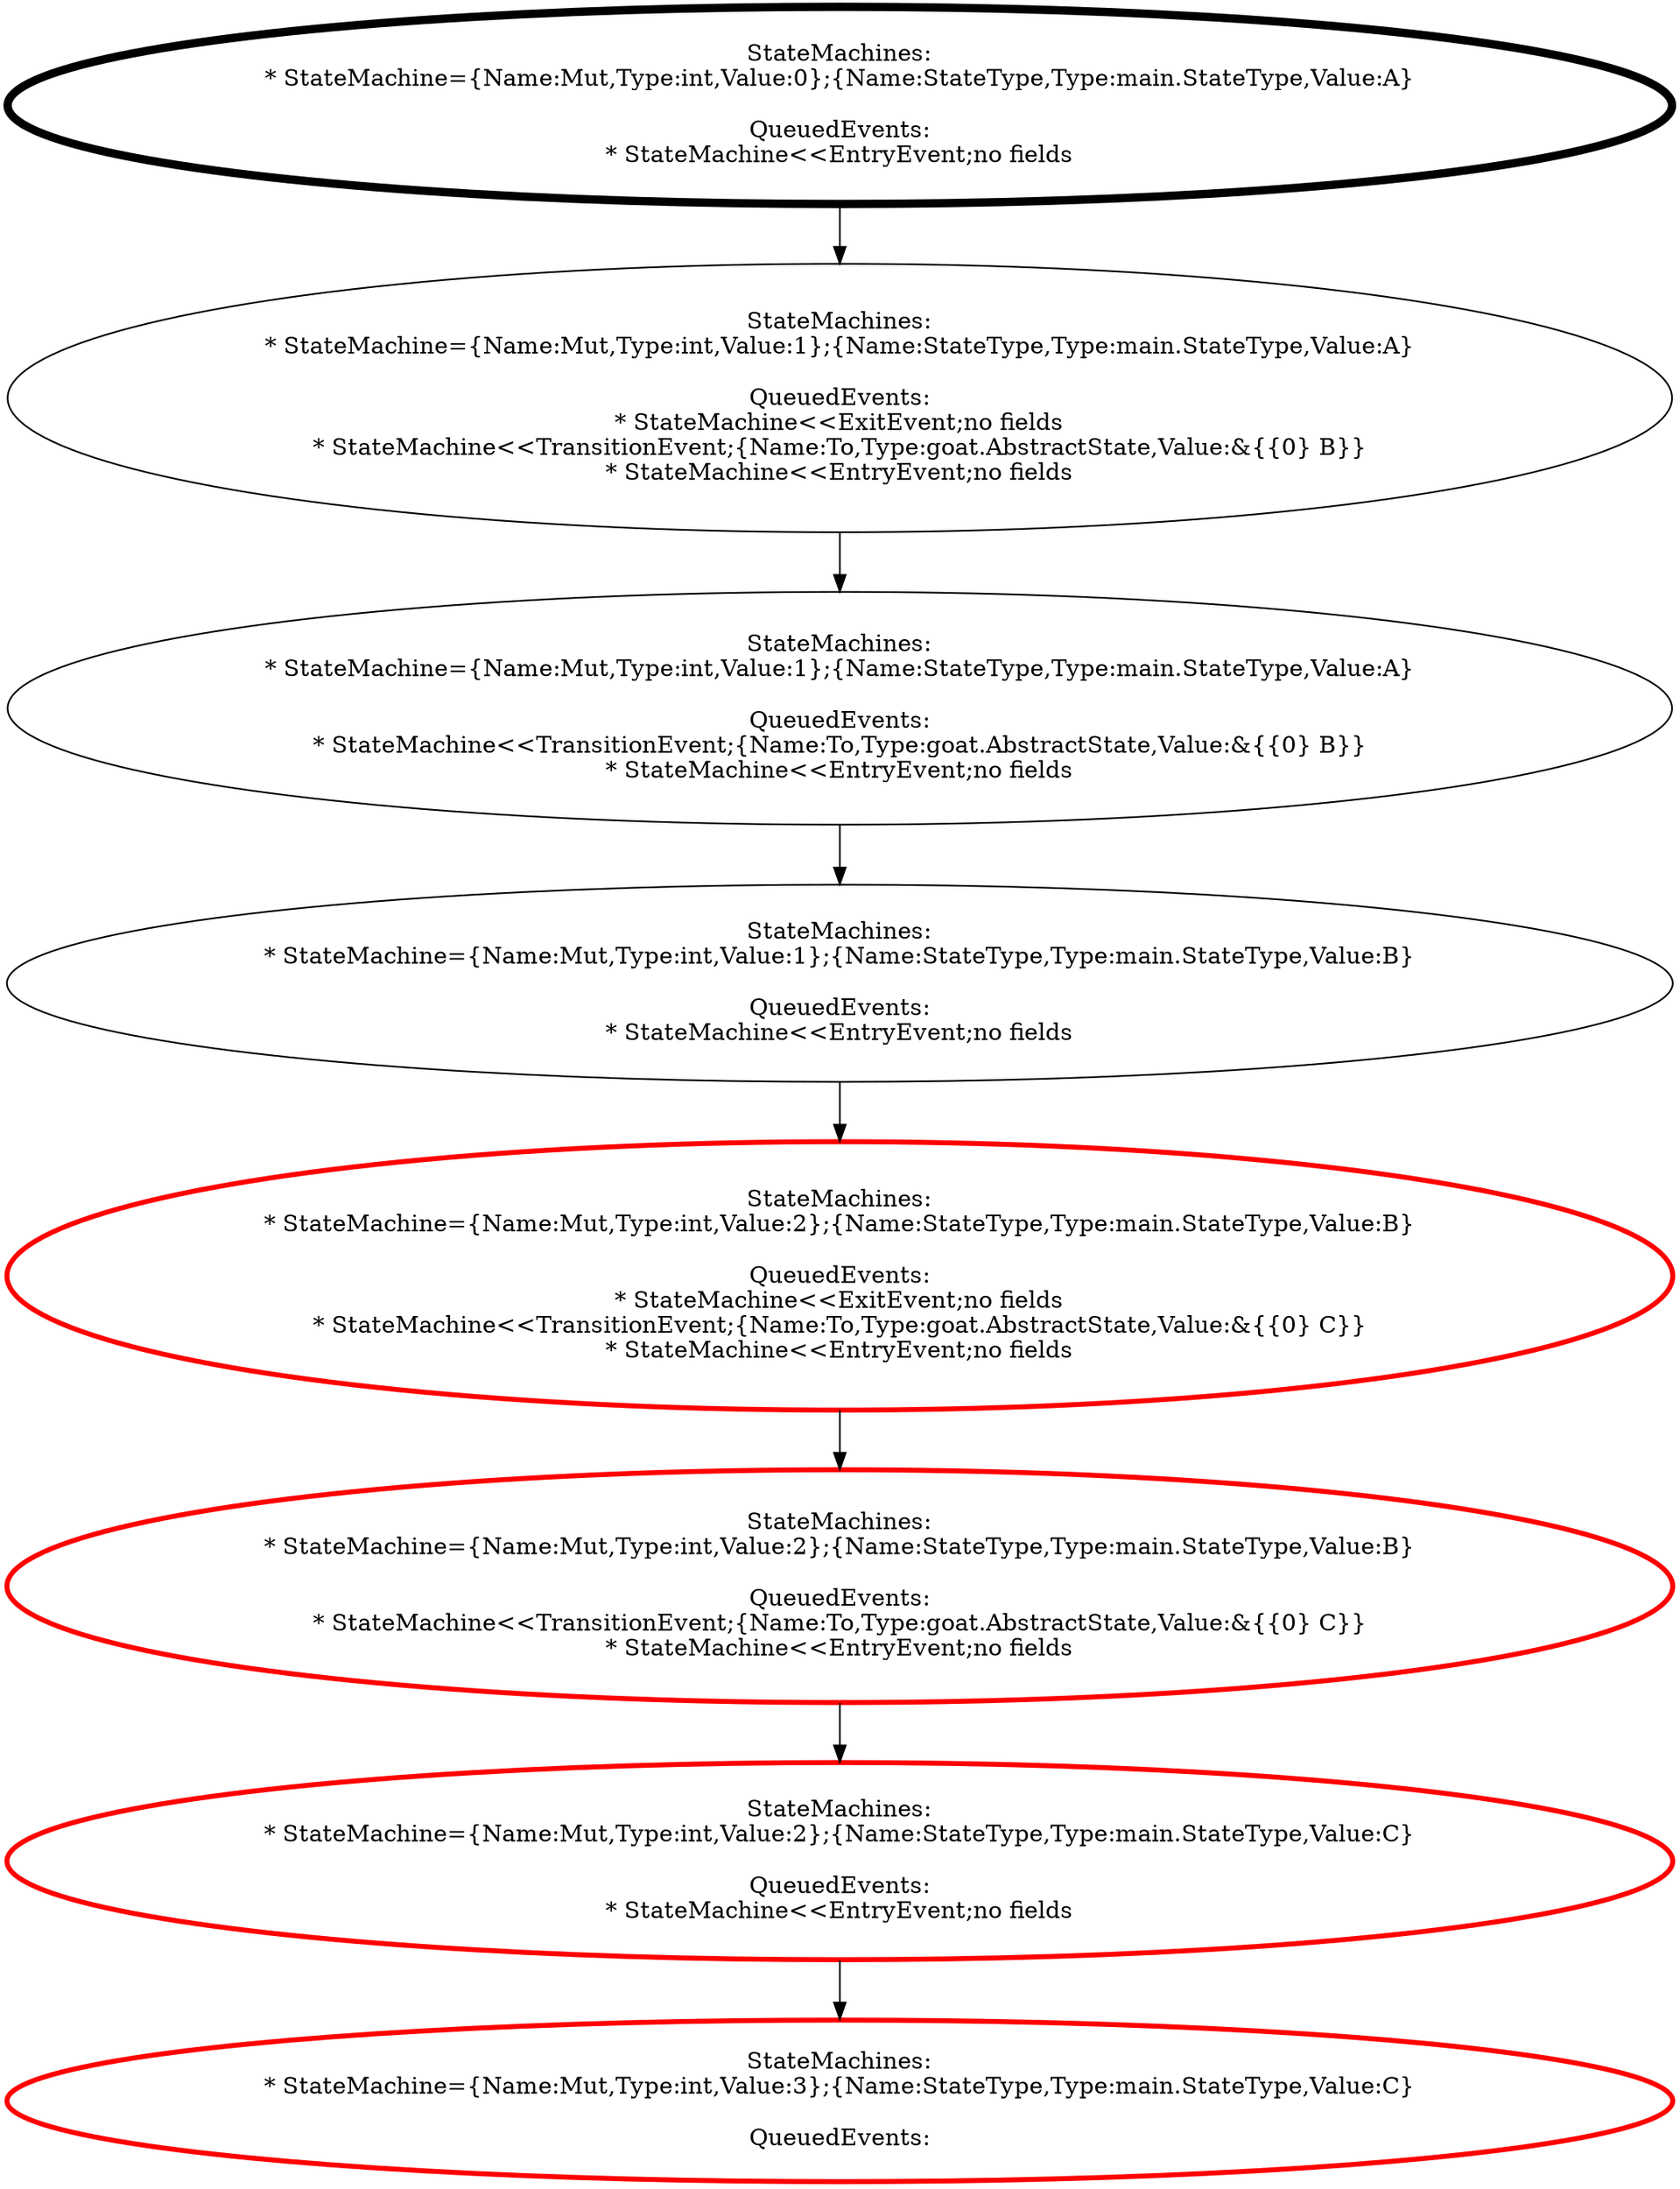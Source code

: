 digraph {
  8911339139857591373 [ label="StateMachines:
* StateMachine={Name:Mut,Type:int,Value:1};{Name:StateType,Type:main.StateType,Value:B}

QueuedEvents:
* StateMachine<<EntryEvent;no fields" ];
  15533644446788294699 [ label="StateMachines:
* StateMachine={Name:Mut,Type:int,Value:2};{Name:StateType,Type:main.StateType,Value:B}

QueuedEvents:
* StateMachine<<ExitEvent;no fields
* StateMachine<<TransitionEvent;{Name:To,Type:goat.AbstractState,Value:&{{0} C}}
* StateMachine<<EntryEvent;no fields" ];
  15533644446788294699 [ color=red, penwidth=3 ];
  3961213157694457601 [ label="StateMachines:
* StateMachine={Name:Mut,Type:int,Value:3};{Name:StateType,Type:main.StateType,Value:C}

QueuedEvents:" ];
  3961213157694457601 [ color=red, penwidth=3 ];
  11051984779209966317 [ label="StateMachines:
* StateMachine={Name:Mut,Type:int,Value:0};{Name:StateType,Type:main.StateType,Value:A}

QueuedEvents:
* StateMachine<<EntryEvent;no fields" ];
  11051984779209966317 [ penwidth=5 ];
  2356670893530048470 [ label="StateMachines:
* StateMachine={Name:Mut,Type:int,Value:2};{Name:StateType,Type:main.StateType,Value:B}

QueuedEvents:
* StateMachine<<TransitionEvent;{Name:To,Type:goat.AbstractState,Value:&{{0} C}}
* StateMachine<<EntryEvent;no fields" ];
  2356670893530048470 [ color=red, penwidth=3 ];
  16399079221516314249 [ label="StateMachines:
* StateMachine={Name:Mut,Type:int,Value:2};{Name:StateType,Type:main.StateType,Value:C}

QueuedEvents:
* StateMachine<<EntryEvent;no fields" ];
  16399079221516314249 [ color=red, penwidth=3 ];
  5081797476766332418 [ label="StateMachines:
* StateMachine={Name:Mut,Type:int,Value:1};{Name:StateType,Type:main.StateType,Value:A}

QueuedEvents:
* StateMachine<<ExitEvent;no fields
* StateMachine<<TransitionEvent;{Name:To,Type:goat.AbstractState,Value:&{{0} B}}
* StateMachine<<EntryEvent;no fields" ];
  11358107461462134347 [ label="StateMachines:
* StateMachine={Name:Mut,Type:int,Value:1};{Name:StateType,Type:main.StateType,Value:A}

QueuedEvents:
* StateMachine<<TransitionEvent;{Name:To,Type:goat.AbstractState,Value:&{{0} B}}
* StateMachine<<EntryEvent;no fields" ];
  5081797476766332418 -> 11358107461462134347;
  11358107461462134347 -> 8911339139857591373;
  8911339139857591373 -> 15533644446788294699;
  15533644446788294699 -> 2356670893530048470;
  2356670893530048470 -> 16399079221516314249;
  16399079221516314249 -> 3961213157694457601;
  11051984779209966317 -> 5081797476766332418;
}
